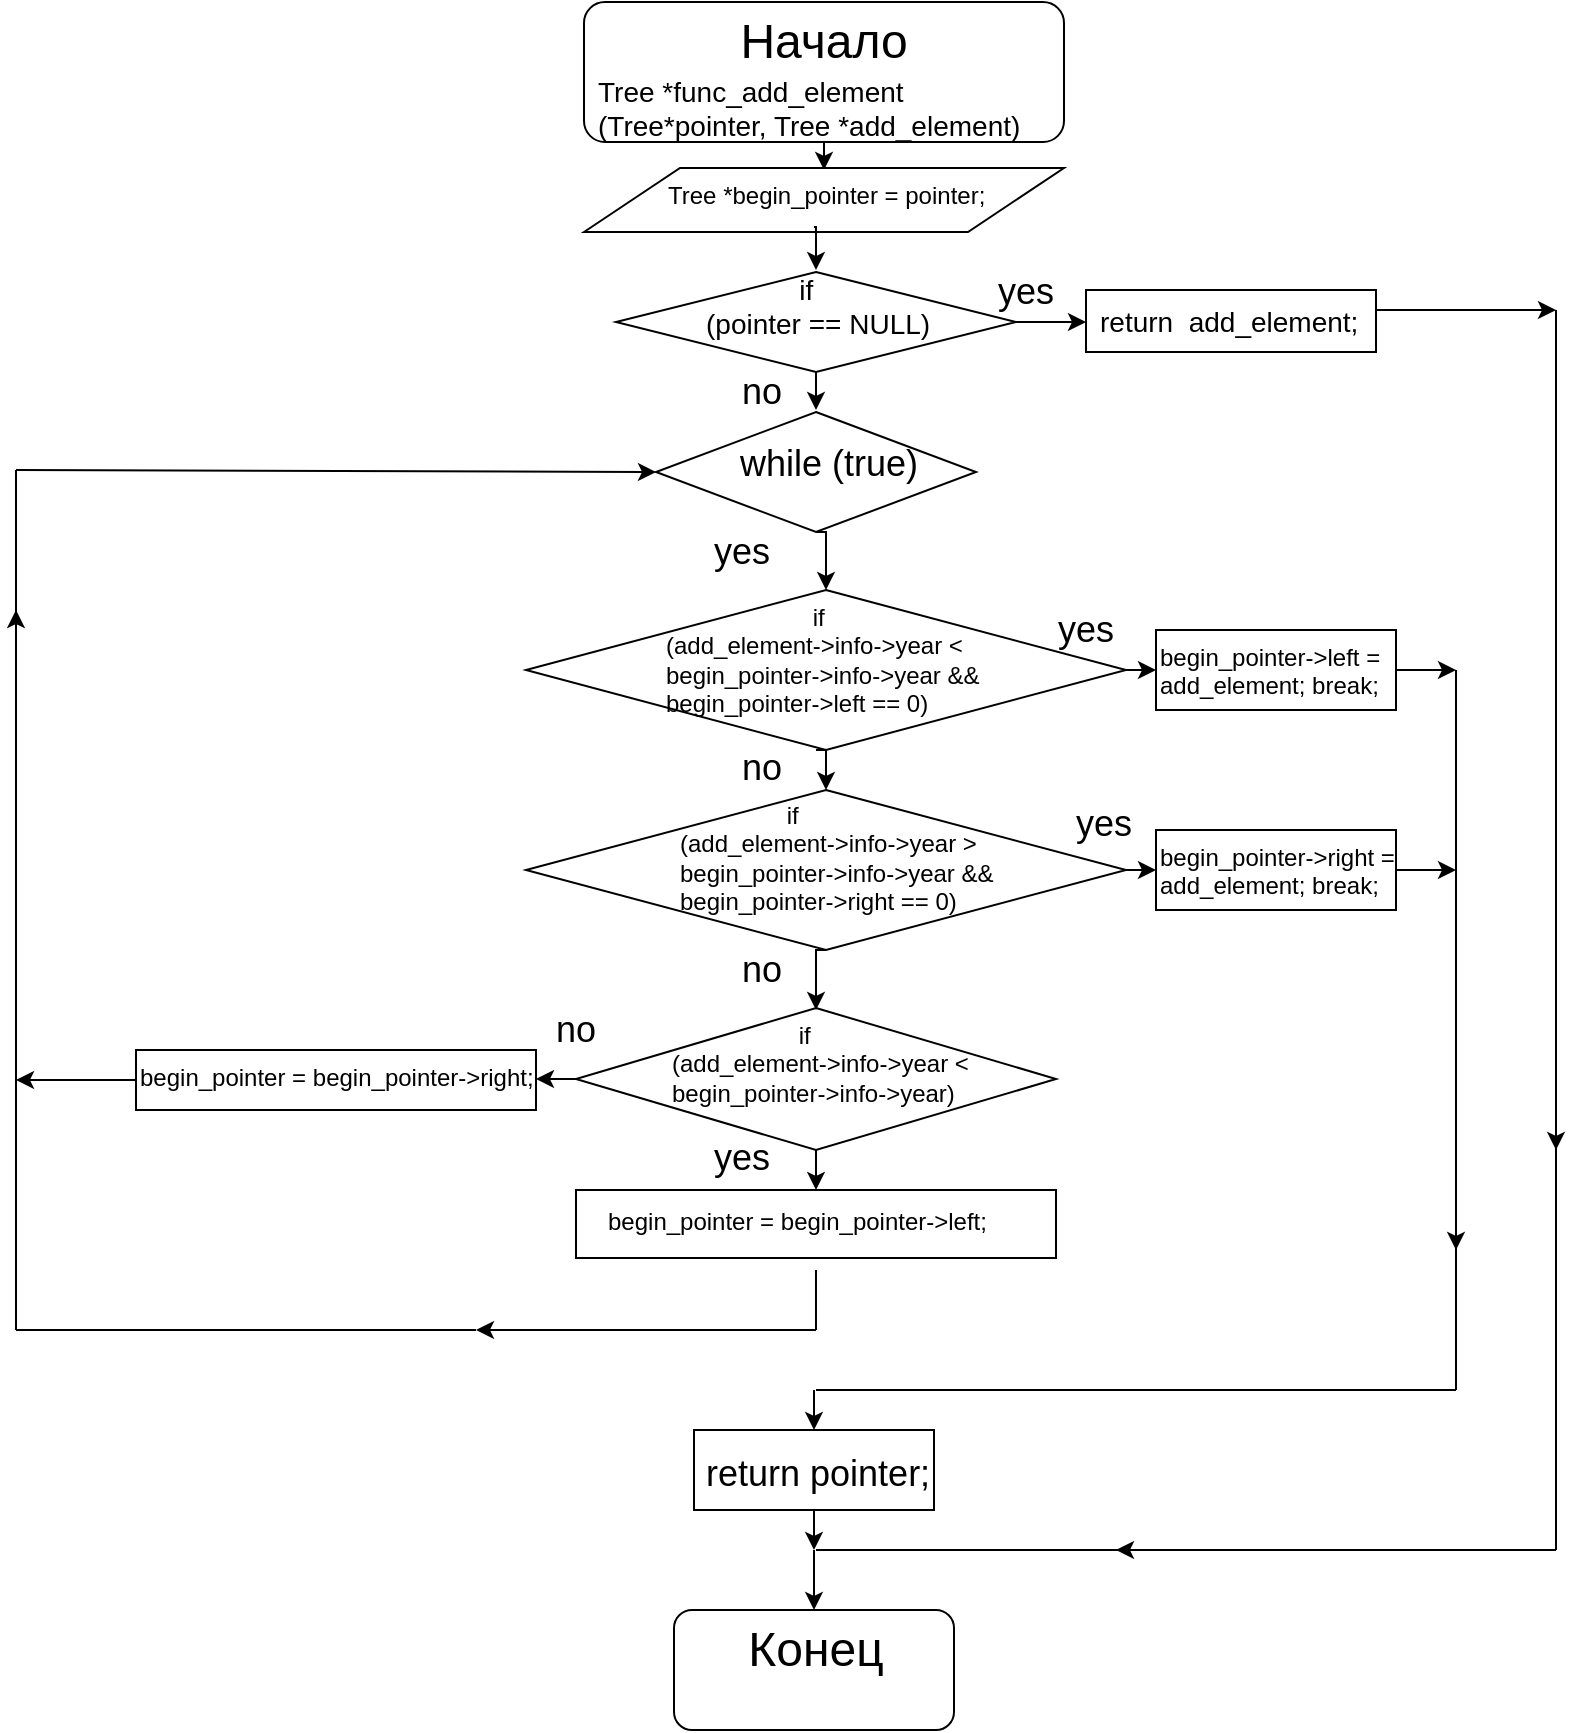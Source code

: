 <mxfile version="10.6.5" type="device"><diagram id="nQCQESU5IaW3gqhBW-G2" name="Страница 1"><mxGraphModel dx="1112" dy="532" grid="1" gridSize="10" guides="1" tooltips="1" connect="1" arrows="1" fold="1" page="1" pageScale="1" pageWidth="827" pageHeight="1169" math="0" shadow="0"><root><mxCell id="0"/><mxCell id="1" parent="0"/><mxCell id="VRPlnh_IvcJkE1KMF7_u-184" value="" style="rounded=0;whiteSpace=wrap;html=1;" vertex="1" parent="1"><mxGeometry x="100" y="530" width="200" height="30" as="geometry"/></mxCell><mxCell id="VRPlnh_IvcJkE1KMF7_u-279" style="edgeStyle=orthogonalEdgeStyle;rounded=0;orthogonalLoop=1;jettySize=auto;html=1;exitX=0.5;exitY=1;exitDx=0;exitDy=0;" edge="1" parent="1" source="VRPlnh_IvcJkE1KMF7_u-169"><mxGeometry relative="1" as="geometry"><mxPoint x="440" y="600" as="targetPoint"/><Array as="points"><mxPoint x="440" y="600"/><mxPoint x="440" y="600"/></Array></mxGeometry></mxCell><mxCell id="VRPlnh_IvcJkE1KMF7_u-284" style="edgeStyle=orthogonalEdgeStyle;rounded=0;orthogonalLoop=1;jettySize=auto;html=1;exitX=0;exitY=0.5;exitDx=0;exitDy=0;" edge="1" parent="1" source="VRPlnh_IvcJkE1KMF7_u-169"><mxGeometry relative="1" as="geometry"><mxPoint x="300" y="545" as="targetPoint"/></mxGeometry></mxCell><mxCell id="VRPlnh_IvcJkE1KMF7_u-169" value="" style="rhombus;whiteSpace=wrap;html=1;" vertex="1" parent="1"><mxGeometry x="320" y="509" width="240" height="71" as="geometry"/></mxCell><mxCell id="VRPlnh_IvcJkE1KMF7_u-142" value="" style="rounded=0;whiteSpace=wrap;html=1;" vertex="1" parent="1"><mxGeometry x="320" y="600" width="240" height="34" as="geometry"/></mxCell><mxCell id="VRPlnh_IvcJkE1KMF7_u-246" style="edgeStyle=orthogonalEdgeStyle;rounded=0;orthogonalLoop=1;jettySize=auto;html=1;exitX=0.5;exitY=1;exitDx=0;exitDy=0;" edge="1" parent="1" source="VRPlnh_IvcJkE1KMF7_u-2"><mxGeometry relative="1" as="geometry"><mxPoint x="444" y="90" as="targetPoint"/></mxGeometry></mxCell><mxCell id="VRPlnh_IvcJkE1KMF7_u-2" value="" style="rounded=1;whiteSpace=wrap;html=1;" vertex="1" parent="1"><mxGeometry x="324" y="6" width="240" height="70" as="geometry"/></mxCell><mxCell id="VRPlnh_IvcJkE1KMF7_u-3" value="&lt;span style=&quot;font-size: 24px&quot;&gt;Начало&lt;/span&gt;" style="text;html=1;strokeColor=none;fillColor=none;align=center;verticalAlign=middle;whiteSpace=wrap;rounded=0;" vertex="1" parent="1"><mxGeometry x="399" y="16" width="90" height="20" as="geometry"/></mxCell><mxCell id="VRPlnh_IvcJkE1KMF7_u-45" style="edgeStyle=orthogonalEdgeStyle;rounded=0;orthogonalLoop=1;jettySize=auto;html=1;exitX=1;exitY=0.5;exitDx=0;exitDy=0;entryX=0;entryY=0.5;entryDx=0;entryDy=0;" edge="1" parent="1" source="VRPlnh_IvcJkE1KMF7_u-9" target="VRPlnh_IvcJkE1KMF7_u-12"><mxGeometry relative="1" as="geometry"><mxPoint x="565" y="166" as="targetPoint"/></mxGeometry></mxCell><mxCell id="VRPlnh_IvcJkE1KMF7_u-254" style="edgeStyle=orthogonalEdgeStyle;rounded=0;orthogonalLoop=1;jettySize=auto;html=1;exitX=0.5;exitY=1;exitDx=0;exitDy=0;" edge="1" parent="1" source="VRPlnh_IvcJkE1KMF7_u-9"><mxGeometry relative="1" as="geometry"><mxPoint x="440" y="210" as="targetPoint"/></mxGeometry></mxCell><mxCell id="VRPlnh_IvcJkE1KMF7_u-9" value="" style="rhombus;whiteSpace=wrap;html=1;" vertex="1" parent="1"><mxGeometry x="340" y="141" width="200" height="50" as="geometry"/></mxCell><mxCell id="VRPlnh_IvcJkE1KMF7_u-12" value="" style="rounded=0;whiteSpace=wrap;html=1;" vertex="1" parent="1"><mxGeometry x="575" y="150" width="145" height="31" as="geometry"/></mxCell><mxCell id="VRPlnh_IvcJkE1KMF7_u-27" value="&lt;font style=&quot;font-size: 18px&quot;&gt;no&lt;/font&gt;" style="text;html=1;strokeColor=none;fillColor=none;align=center;verticalAlign=middle;whiteSpace=wrap;rounded=0;" vertex="1" parent="1"><mxGeometry x="392.5" y="191" width="40" height="20" as="geometry"/></mxCell><mxCell id="VRPlnh_IvcJkE1KMF7_u-32" value="&lt;font style=&quot;font-size: 18px&quot;&gt;yes&lt;/font&gt;" style="text;html=1;strokeColor=none;fillColor=none;align=center;verticalAlign=middle;whiteSpace=wrap;rounded=0;" vertex="1" parent="1"><mxGeometry x="525" y="141" width="40" height="20" as="geometry"/></mxCell><mxCell id="VRPlnh_IvcJkE1KMF7_u-37" value="" style="rounded=1;whiteSpace=wrap;html=1;" vertex="1" parent="1"><mxGeometry x="369" y="810" width="140" height="60" as="geometry"/></mxCell><mxCell id="VRPlnh_IvcJkE1KMF7_u-38" value="&lt;font style=&quot;font-size: 24px&quot;&gt;Конец&lt;/font&gt;" style="text;html=1;strokeColor=none;fillColor=none;align=center;verticalAlign=middle;whiteSpace=wrap;rounded=0;" vertex="1" parent="1"><mxGeometry x="397" y="820" width="86" height="20" as="geometry"/></mxCell><mxCell id="VRPlnh_IvcJkE1KMF7_u-43" value="&lt;font style=&quot;font-size: 14px&quot;&gt;&amp;nbsp; &amp;nbsp; &amp;nbsp; &amp;nbsp; &amp;nbsp; &amp;nbsp; if &lt;br&gt;(pointer == NULL)&lt;/font&gt;" style="text;html=1;" vertex="1" parent="1"><mxGeometry x="382.5" y="135" width="100" height="30" as="geometry"/></mxCell><mxCell id="VRPlnh_IvcJkE1KMF7_u-46" value="&lt;font style=&quot;font-size: 14px&quot;&gt;return &amp;nbsp;add_element;&lt;/font&gt;" style="text;html=1;" vertex="1" parent="1"><mxGeometry x="580" y="151" width="63" height="30" as="geometry"/></mxCell><mxCell id="VRPlnh_IvcJkE1KMF7_u-256" style="edgeStyle=orthogonalEdgeStyle;rounded=0;orthogonalLoop=1;jettySize=auto;html=1;exitX=0.5;exitY=1;exitDx=0;exitDy=0;entryX=0.5;entryY=0;entryDx=0;entryDy=0;" edge="1" parent="1" source="VRPlnh_IvcJkE1KMF7_u-56" target="VRPlnh_IvcJkE1KMF7_u-61"><mxGeometry relative="1" as="geometry"/></mxCell><mxCell id="VRPlnh_IvcJkE1KMF7_u-56" value="" style="rhombus;whiteSpace=wrap;html=1;" vertex="1" parent="1"><mxGeometry x="360" y="211" width="160" height="60" as="geometry"/></mxCell><mxCell id="VRPlnh_IvcJkE1KMF7_u-57" value="&lt;font style=&quot;font-size: 18px&quot;&gt;while (true)&lt;/font&gt;" style="text;html=1;" vertex="1" parent="1"><mxGeometry x="400" y="220" width="80" height="30" as="geometry"/></mxCell><mxCell id="VRPlnh_IvcJkE1KMF7_u-261" style="edgeStyle=orthogonalEdgeStyle;rounded=0;orthogonalLoop=1;jettySize=auto;html=1;exitX=1;exitY=0.5;exitDx=0;exitDy=0;" edge="1" parent="1" source="VRPlnh_IvcJkE1KMF7_u-61"><mxGeometry relative="1" as="geometry"><mxPoint x="610" y="340" as="targetPoint"/></mxGeometry></mxCell><mxCell id="VRPlnh_IvcJkE1KMF7_u-61" value="" style="rhombus;whiteSpace=wrap;html=1;" vertex="1" parent="1"><mxGeometry x="295" y="300" width="300" height="80" as="geometry"/></mxCell><mxCell id="VRPlnh_IvcJkE1KMF7_u-214" value="" style="endArrow=none;html=1;" edge="1" parent="1"><mxGeometry width="50" height="50" relative="1" as="geometry"><mxPoint x="810" y="780" as="sourcePoint"/><mxPoint x="810" y="440" as="targetPoint"/></mxGeometry></mxCell><mxCell id="VRPlnh_IvcJkE1KMF7_u-219" value="" style="endArrow=classic;html=1;" edge="1" parent="1"><mxGeometry width="50" height="50" relative="1" as="geometry"><mxPoint x="439" y="700" as="sourcePoint"/><mxPoint x="439" y="720" as="targetPoint"/></mxGeometry></mxCell><mxCell id="VRPlnh_IvcJkE1KMF7_u-221" value="" style="endArrow=classic;html=1;" edge="1" parent="1"><mxGeometry width="50" height="50" relative="1" as="geometry"><mxPoint x="440" y="670" as="sourcePoint"/><mxPoint x="270" y="670" as="targetPoint"/></mxGeometry></mxCell><mxCell id="VRPlnh_IvcJkE1KMF7_u-224" value="" style="endArrow=none;html=1;" edge="1" parent="1"><mxGeometry width="50" height="50" relative="1" as="geometry"><mxPoint x="810" y="440" as="sourcePoint"/><mxPoint x="810" y="160" as="targetPoint"/></mxGeometry></mxCell><mxCell id="VRPlnh_IvcJkE1KMF7_u-227" value="" style="endArrow=classic;html=1;" edge="1" parent="1"><mxGeometry width="50" height="50" relative="1" as="geometry"><mxPoint x="720" y="160" as="sourcePoint"/><mxPoint x="810" y="160" as="targetPoint"/></mxGeometry></mxCell><mxCell id="VRPlnh_IvcJkE1KMF7_u-231" value="&lt;font style=&quot;font-size: 18px&quot;&gt;yes&lt;/font&gt;" style="text;html=1;strokeColor=none;fillColor=none;align=center;verticalAlign=middle;whiteSpace=wrap;rounded=0;" vertex="1" parent="1"><mxGeometry x="382.5" y="271" width="40" height="20" as="geometry"/></mxCell><mxCell id="VRPlnh_IvcJkE1KMF7_u-236" value="&lt;font style=&quot;font-size: 18px&quot;&gt;no&lt;/font&gt;" style="text;html=1;strokeColor=none;fillColor=none;align=center;verticalAlign=middle;whiteSpace=wrap;rounded=0;" vertex="1" parent="1"><mxGeometry x="393" y="378.5" width="40" height="20" as="geometry"/></mxCell><mxCell id="VRPlnh_IvcJkE1KMF7_u-244" value="&lt;font style=&quot;font-size: 18px&quot;&gt;yes&lt;/font&gt;" style="text;html=1;strokeColor=none;fillColor=none;align=center;verticalAlign=middle;whiteSpace=wrap;rounded=0;" vertex="1" parent="1"><mxGeometry x="555" y="310" width="40" height="20" as="geometry"/></mxCell><mxCell id="VRPlnh_IvcJkE1KMF7_u-247" value="" style="shape=parallelogram;perimeter=parallelogramPerimeter;whiteSpace=wrap;html=1;" vertex="1" parent="1"><mxGeometry x="324" y="89" width="240" height="32" as="geometry"/></mxCell><mxCell id="VRPlnh_IvcJkE1KMF7_u-251" style="edgeStyle=orthogonalEdgeStyle;rounded=0;orthogonalLoop=1;jettySize=auto;html=1;exitX=0.5;exitY=1;exitDx=0;exitDy=0;entryX=0.575;entryY=0.167;entryDx=0;entryDy=0;entryPerimeter=0;" edge="1" parent="1" source="VRPlnh_IvcJkE1KMF7_u-248" target="VRPlnh_IvcJkE1KMF7_u-43"><mxGeometry relative="1" as="geometry"/></mxCell><mxCell id="VRPlnh_IvcJkE1KMF7_u-248" value="Tree *begin_pointer = pointer;" style="text;html=1;" vertex="1" parent="1"><mxGeometry x="364" y="88.5" width="150" height="30" as="geometry"/></mxCell><mxCell id="VRPlnh_IvcJkE1KMF7_u-266" style="edgeStyle=orthogonalEdgeStyle;rounded=0;orthogonalLoop=1;jettySize=auto;html=1;exitX=0.5;exitY=1;exitDx=0;exitDy=0;entryX=0.5;entryY=0;entryDx=0;entryDy=0;" edge="1" parent="1" source="VRPlnh_IvcJkE1KMF7_u-257" target="VRPlnh_IvcJkE1KMF7_u-265"><mxGeometry relative="1" as="geometry"/></mxCell><mxCell id="VRPlnh_IvcJkE1KMF7_u-257" value="&amp;nbsp; &amp;nbsp; &amp;nbsp; &amp;nbsp; &amp;nbsp; &amp;nbsp; &amp;nbsp; &amp;nbsp; &amp;nbsp; &amp;nbsp; &amp;nbsp; if &lt;br&gt;(add_element-&amp;gt;info-&amp;gt;year &amp;lt;&lt;br&gt;begin_pointer-&amp;gt;info-&amp;gt;year &amp;amp;&amp;amp; &lt;br&gt;begin_pointer-&amp;gt;left == 0)" style="text;html=1;" vertex="1" parent="1"><mxGeometry x="362.5" y="300" width="155" height="80" as="geometry"/></mxCell><mxCell id="VRPlnh_IvcJkE1KMF7_u-264" style="edgeStyle=orthogonalEdgeStyle;rounded=0;orthogonalLoop=1;jettySize=auto;html=1;exitX=1;exitY=0.5;exitDx=0;exitDy=0;" edge="1" parent="1" source="VRPlnh_IvcJkE1KMF7_u-260"><mxGeometry relative="1" as="geometry"><mxPoint x="760" y="340" as="targetPoint"/></mxGeometry></mxCell><mxCell id="VRPlnh_IvcJkE1KMF7_u-260" value="" style="rounded=0;whiteSpace=wrap;html=1;" vertex="1" parent="1"><mxGeometry x="610" y="320" width="120" height="40" as="geometry"/></mxCell><mxCell id="VRPlnh_IvcJkE1KMF7_u-262" value="begin_pointer-&amp;gt;left = &lt;br&gt;add_element; break;" style="text;html=1;" vertex="1" parent="1"><mxGeometry x="610" y="320" width="110" height="30" as="geometry"/></mxCell><mxCell id="VRPlnh_IvcJkE1KMF7_u-268" style="edgeStyle=orthogonalEdgeStyle;rounded=0;orthogonalLoop=1;jettySize=auto;html=1;exitX=1;exitY=0.5;exitDx=0;exitDy=0;" edge="1" parent="1" source="VRPlnh_IvcJkE1KMF7_u-265"><mxGeometry relative="1" as="geometry"><mxPoint x="610" y="440" as="targetPoint"/></mxGeometry></mxCell><mxCell id="VRPlnh_IvcJkE1KMF7_u-276" style="edgeStyle=orthogonalEdgeStyle;rounded=0;orthogonalLoop=1;jettySize=auto;html=1;exitX=0.5;exitY=1;exitDx=0;exitDy=0;" edge="1" parent="1" source="VRPlnh_IvcJkE1KMF7_u-265"><mxGeometry relative="1" as="geometry"><mxPoint x="440" y="510" as="targetPoint"/></mxGeometry></mxCell><mxCell id="VRPlnh_IvcJkE1KMF7_u-265" value="" style="rhombus;whiteSpace=wrap;html=1;" vertex="1" parent="1"><mxGeometry x="295" y="400" width="300" height="80" as="geometry"/></mxCell><mxCell id="VRPlnh_IvcJkE1KMF7_u-267" value="&amp;nbsp; &amp;nbsp; &amp;nbsp; &amp;nbsp; &amp;nbsp; &amp;nbsp; &amp;nbsp; &amp;nbsp; if &lt;br&gt;(add_element-&amp;gt;info-&amp;gt;year &amp;gt;&lt;br&gt;begin_pointer-&amp;gt;info-&amp;gt;year &amp;amp;&amp;amp;&lt;br&gt;begin_pointer-&amp;gt;right == 0)" style="text;html=1;" vertex="1" parent="1"><mxGeometry x="370" y="398.5" width="150" height="60" as="geometry"/></mxCell><mxCell id="VRPlnh_IvcJkE1KMF7_u-274" value="" style="edgeStyle=orthogonalEdgeStyle;rounded=0;orthogonalLoop=1;jettySize=auto;html=1;" edge="1" parent="1" source="VRPlnh_IvcJkE1KMF7_u-269"><mxGeometry relative="1" as="geometry"><mxPoint x="760" y="440" as="targetPoint"/></mxGeometry></mxCell><mxCell id="VRPlnh_IvcJkE1KMF7_u-269" value="" style="rounded=0;whiteSpace=wrap;html=1;" vertex="1" parent="1"><mxGeometry x="610" y="420" width="120" height="40" as="geometry"/></mxCell><mxCell id="VRPlnh_IvcJkE1KMF7_u-271" value="begin_pointer-&amp;gt;right = &lt;br&gt;add_element; break;" style="text;html=1;" vertex="1" parent="1"><mxGeometry x="610" y="420" width="80" height="30" as="geometry"/></mxCell><mxCell id="VRPlnh_IvcJkE1KMF7_u-275" value="&lt;font style=&quot;font-size: 18px&quot;&gt;yes&lt;/font&gt;" style="text;html=1;strokeColor=none;fillColor=none;align=center;verticalAlign=middle;whiteSpace=wrap;rounded=0;" vertex="1" parent="1"><mxGeometry x="564" y="407" width="40" height="20" as="geometry"/></mxCell><mxCell id="VRPlnh_IvcJkE1KMF7_u-277" value="&lt;font style=&quot;font-size: 18px&quot;&gt;no&lt;/font&gt;" style="text;html=1;strokeColor=none;fillColor=none;align=center;verticalAlign=middle;whiteSpace=wrap;rounded=0;" vertex="1" parent="1"><mxGeometry x="392.5" y="480" width="40" height="20" as="geometry"/></mxCell><mxCell id="VRPlnh_IvcJkE1KMF7_u-278" value="&amp;nbsp; &amp;nbsp; &amp;nbsp; &amp;nbsp; &amp;nbsp; &amp;nbsp; &amp;nbsp; &amp;nbsp; &amp;nbsp; &amp;nbsp;if &lt;br&gt;(add_element-&amp;gt;info-&amp;gt;year &amp;lt; &lt;br&gt;begin_pointer-&amp;gt;info-&amp;gt;year)" style="text;html=1;" vertex="1" parent="1"><mxGeometry x="366" y="509" width="148" height="60" as="geometry"/></mxCell><mxCell id="VRPlnh_IvcJkE1KMF7_u-280" value="begin_pointer = begin_pointer-&gt;left;" style="text;html=1;" vertex="1" parent="1"><mxGeometry x="334" y="602" width="226" height="30" as="geometry"/></mxCell><mxCell id="VRPlnh_IvcJkE1KMF7_u-283" value="&lt;font style=&quot;font-size: 18px&quot;&gt;yes&lt;/font&gt;" style="text;html=1;strokeColor=none;fillColor=none;align=center;verticalAlign=middle;whiteSpace=wrap;rounded=0;" vertex="1" parent="1"><mxGeometry x="382.5" y="574" width="40" height="20" as="geometry"/></mxCell><mxCell id="VRPlnh_IvcJkE1KMF7_u-290" style="edgeStyle=orthogonalEdgeStyle;rounded=0;orthogonalLoop=1;jettySize=auto;html=1;exitX=0;exitY=0.5;exitDx=0;exitDy=0;" edge="1" parent="1" source="VRPlnh_IvcJkE1KMF7_u-285"><mxGeometry relative="1" as="geometry"><mxPoint x="40" y="545" as="targetPoint"/></mxGeometry></mxCell><mxCell id="VRPlnh_IvcJkE1KMF7_u-285" value="begin_pointer = begin_pointer-&gt;right;" style="text;html=1;" vertex="1" parent="1"><mxGeometry x="100" y="530" width="180" height="30" as="geometry"/></mxCell><mxCell id="VRPlnh_IvcJkE1KMF7_u-286" value="&lt;font style=&quot;font-size: 18px&quot;&gt;no&lt;/font&gt;" style="text;html=1;strokeColor=none;fillColor=none;align=center;verticalAlign=middle;whiteSpace=wrap;rounded=0;" vertex="1" parent="1"><mxGeometry x="300" y="510" width="40" height="20" as="geometry"/></mxCell><mxCell id="VRPlnh_IvcJkE1KMF7_u-287" value="" style="endArrow=none;html=1;entryX=0.469;entryY=1.267;entryDx=0;entryDy=0;entryPerimeter=0;" edge="1" parent="1" target="VRPlnh_IvcJkE1KMF7_u-280"><mxGeometry width="50" height="50" relative="1" as="geometry"><mxPoint x="440" y="670" as="sourcePoint"/><mxPoint x="120" y="710" as="targetPoint"/></mxGeometry></mxCell><mxCell id="VRPlnh_IvcJkE1KMF7_u-288" value="" style="endArrow=none;html=1;" edge="1" parent="1"><mxGeometry width="50" height="50" relative="1" as="geometry"><mxPoint x="40" y="670" as="sourcePoint"/><mxPoint x="270" y="670" as="targetPoint"/></mxGeometry></mxCell><mxCell id="VRPlnh_IvcJkE1KMF7_u-289" value="" style="endArrow=none;html=1;" edge="1" parent="1"><mxGeometry width="50" height="50" relative="1" as="geometry"><mxPoint x="40" y="670" as="sourcePoint"/><mxPoint x="40" y="240" as="targetPoint"/></mxGeometry></mxCell><mxCell id="VRPlnh_IvcJkE1KMF7_u-291" value="" style="endArrow=classic;html=1;entryX=0;entryY=0.5;entryDx=0;entryDy=0;" edge="1" parent="1" target="VRPlnh_IvcJkE1KMF7_u-56"><mxGeometry width="50" height="50" relative="1" as="geometry"><mxPoint x="40" y="240" as="sourcePoint"/><mxPoint x="150" y="290" as="targetPoint"/></mxGeometry></mxCell><mxCell id="VRPlnh_IvcJkE1KMF7_u-292" value="" style="endArrow=classic;html=1;" edge="1" parent="1"><mxGeometry width="50" height="50" relative="1" as="geometry"><mxPoint x="40" y="420" as="sourcePoint"/><mxPoint x="40" y="310" as="targetPoint"/></mxGeometry></mxCell><mxCell id="VRPlnh_IvcJkE1KMF7_u-293" value="" style="endArrow=none;html=1;" edge="1" parent="1"><mxGeometry width="50" height="50" relative="1" as="geometry"><mxPoint x="440" y="700" as="sourcePoint"/><mxPoint x="760" y="700" as="targetPoint"/></mxGeometry></mxCell><mxCell id="VRPlnh_IvcJkE1KMF7_u-294" value="" style="endArrow=classic;html=1;" edge="1" parent="1"><mxGeometry width="50" height="50" relative="1" as="geometry"><mxPoint x="810" y="520" as="sourcePoint"/><mxPoint x="810" y="580" as="targetPoint"/></mxGeometry></mxCell><mxCell id="VRPlnh_IvcJkE1KMF7_u-295" value="&lt;font style=&quot;font-size: 14px&quot;&gt;Tree *func_add_element&lt;br&gt;(Tree*pointer, Tree *add_element)&lt;/font&gt;" style="text;html=1;" vertex="1" parent="1"><mxGeometry x="329" y="36" width="230" height="30" as="geometry"/></mxCell><mxCell id="VRPlnh_IvcJkE1KMF7_u-298" style="edgeStyle=orthogonalEdgeStyle;rounded=0;orthogonalLoop=1;jettySize=auto;html=1;exitX=0.5;exitY=1;exitDx=0;exitDy=0;" edge="1" parent="1" source="VRPlnh_IvcJkE1KMF7_u-296"><mxGeometry relative="1" as="geometry"><mxPoint x="439" y="780" as="targetPoint"/></mxGeometry></mxCell><mxCell id="VRPlnh_IvcJkE1KMF7_u-296" value="" style="rounded=0;whiteSpace=wrap;html=1;" vertex="1" parent="1"><mxGeometry x="379" y="720" width="120" height="40" as="geometry"/></mxCell><mxCell id="VRPlnh_IvcJkE1KMF7_u-297" value="&lt;font style=&quot;font-size: 18px&quot;&gt;return pointer;&lt;/font&gt;" style="text;html=1;" vertex="1" parent="1"><mxGeometry x="382.5" y="725" width="91" height="30" as="geometry"/></mxCell><mxCell id="VRPlnh_IvcJkE1KMF7_u-299" value="" style="endArrow=none;html=1;" edge="1" parent="1"><mxGeometry width="50" height="50" relative="1" as="geometry"><mxPoint x="760" y="700" as="sourcePoint"/><mxPoint x="760" y="340" as="targetPoint"/></mxGeometry></mxCell><mxCell id="VRPlnh_IvcJkE1KMF7_u-302" value="" style="endArrow=classic;html=1;" edge="1" parent="1"><mxGeometry width="50" height="50" relative="1" as="geometry"><mxPoint x="760" y="540" as="sourcePoint"/><mxPoint x="760" y="630" as="targetPoint"/></mxGeometry></mxCell><mxCell id="VRPlnh_IvcJkE1KMF7_u-303" value="" style="endArrow=none;html=1;" edge="1" parent="1"><mxGeometry width="50" height="50" relative="1" as="geometry"><mxPoint x="440" y="780" as="sourcePoint"/><mxPoint x="810" y="780" as="targetPoint"/></mxGeometry></mxCell><mxCell id="VRPlnh_IvcJkE1KMF7_u-304" value="" style="endArrow=classic;html=1;entryX=0.5;entryY=0;entryDx=0;entryDy=0;" edge="1" parent="1" target="VRPlnh_IvcJkE1KMF7_u-37"><mxGeometry width="50" height="50" relative="1" as="geometry"><mxPoint x="439" y="780" as="sourcePoint"/><mxPoint x="210" y="720" as="targetPoint"/></mxGeometry></mxCell><mxCell id="VRPlnh_IvcJkE1KMF7_u-305" value="" style="endArrow=classic;html=1;" edge="1" parent="1"><mxGeometry width="50" height="50" relative="1" as="geometry"><mxPoint x="680" y="780" as="sourcePoint"/><mxPoint x="590" y="780" as="targetPoint"/></mxGeometry></mxCell></root></mxGraphModel></diagram></mxfile>